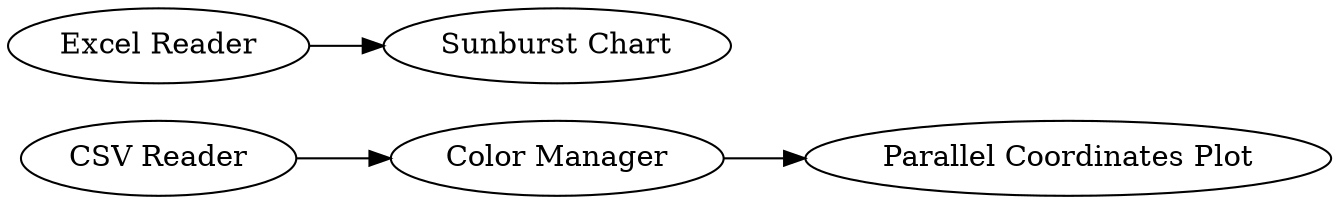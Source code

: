 digraph {
	12 -> 10
	16 -> 7
	17 -> 12
	16 [label="Excel Reader"]
	7 [label="Sunburst Chart"]
	12 [label="Color Manager"]
	17 [label="CSV Reader"]
	10 [label="Parallel Coordinates Plot"]
	rankdir=LR
}
